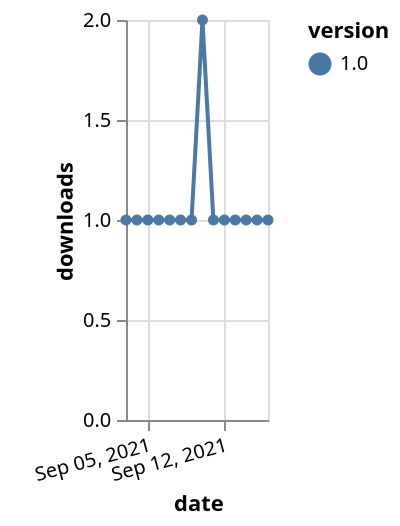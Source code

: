 {"$schema": "https://vega.github.io/schema/vega-lite/v5.json", "description": "A simple bar chart with embedded data.", "data": {"values": [{"date": "2021-09-03", "total": 160, "delta": 1, "version": "1.0"}, {"date": "2021-09-04", "total": 161, "delta": 1, "version": "1.0"}, {"date": "2021-09-05", "total": 162, "delta": 1, "version": "1.0"}, {"date": "2021-09-06", "total": 163, "delta": 1, "version": "1.0"}, {"date": "2021-09-07", "total": 164, "delta": 1, "version": "1.0"}, {"date": "2021-09-08", "total": 165, "delta": 1, "version": "1.0"}, {"date": "2021-09-09", "total": 166, "delta": 1, "version": "1.0"}, {"date": "2021-09-10", "total": 168, "delta": 2, "version": "1.0"}, {"date": "2021-09-11", "total": 169, "delta": 1, "version": "1.0"}, {"date": "2021-09-12", "total": 170, "delta": 1, "version": "1.0"}, {"date": "2021-09-13", "total": 171, "delta": 1, "version": "1.0"}, {"date": "2021-09-14", "total": 172, "delta": 1, "version": "1.0"}, {"date": "2021-09-15", "total": 173, "delta": 1, "version": "1.0"}, {"date": "2021-09-16", "total": 174, "delta": 1, "version": "1.0"}]}, "width": "container", "mark": {"type": "line", "point": {"filled": true}}, "encoding": {"x": {"field": "date", "type": "temporal", "timeUnit": "yearmonthdate", "title": "date", "axis": {"labelAngle": -15}}, "y": {"field": "delta", "type": "quantitative", "title": "downloads"}, "color": {"field": "version", "type": "nominal"}, "tooltip": {"field": "delta"}}}